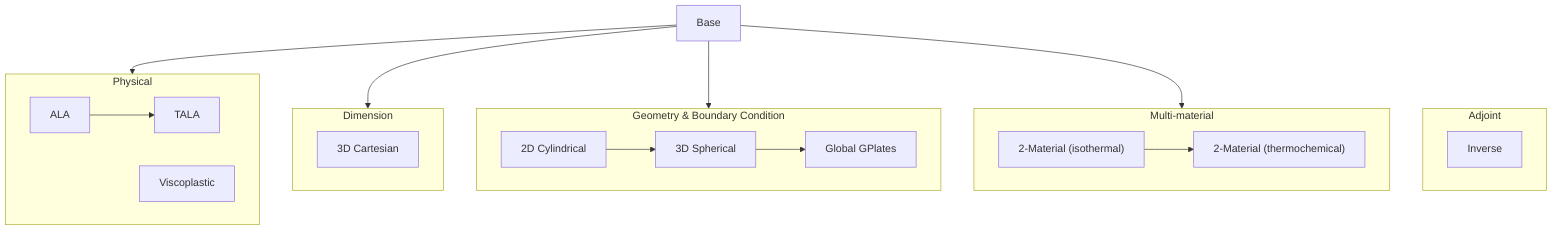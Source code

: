graph TD
  base[Base]

  subgraph physical[Physical]
  ala[ALA] --> tala[TALA]
  viscoplastic[Viscoplastic]
  end

  subgraph dimension[Dimension]
  cartesian_3d[3D Cartesian]
  end

  subgraph geometry["Geometry & Boundary Condition"]
  cylindrical_2d[2D Cylindrical] --> spherical_3d[3D Spherical] --> gplates_global["Global GPlates"]
  end

  subgraph multimaterial[Multi-material]
  isothermal["2-Material (isothermal)"] --> thermochemical["2-Material (thermochemical)"]
  end

  subgraph adjoint[Adjoint]
  inverse[Inverse]
  end

  base --> physical
  base --> dimension
  base --> geometry
  base --> multimaterial
  base ~~~ adjoint

  click base "base_case"
  click ala "2d_compressible_ALA"
  click tala "2d_compressible_TALA"
  click viscoplastic "viscoplastic_case"
  click cartesian_3d "3d_cartesian"
  click cylindrical_2d "2d_cylindrical"
  click isothermal "compositional_buoyancy"
  click thermochemical "thermochemical_buoyancy"
  click gplates_global "gplates_global"